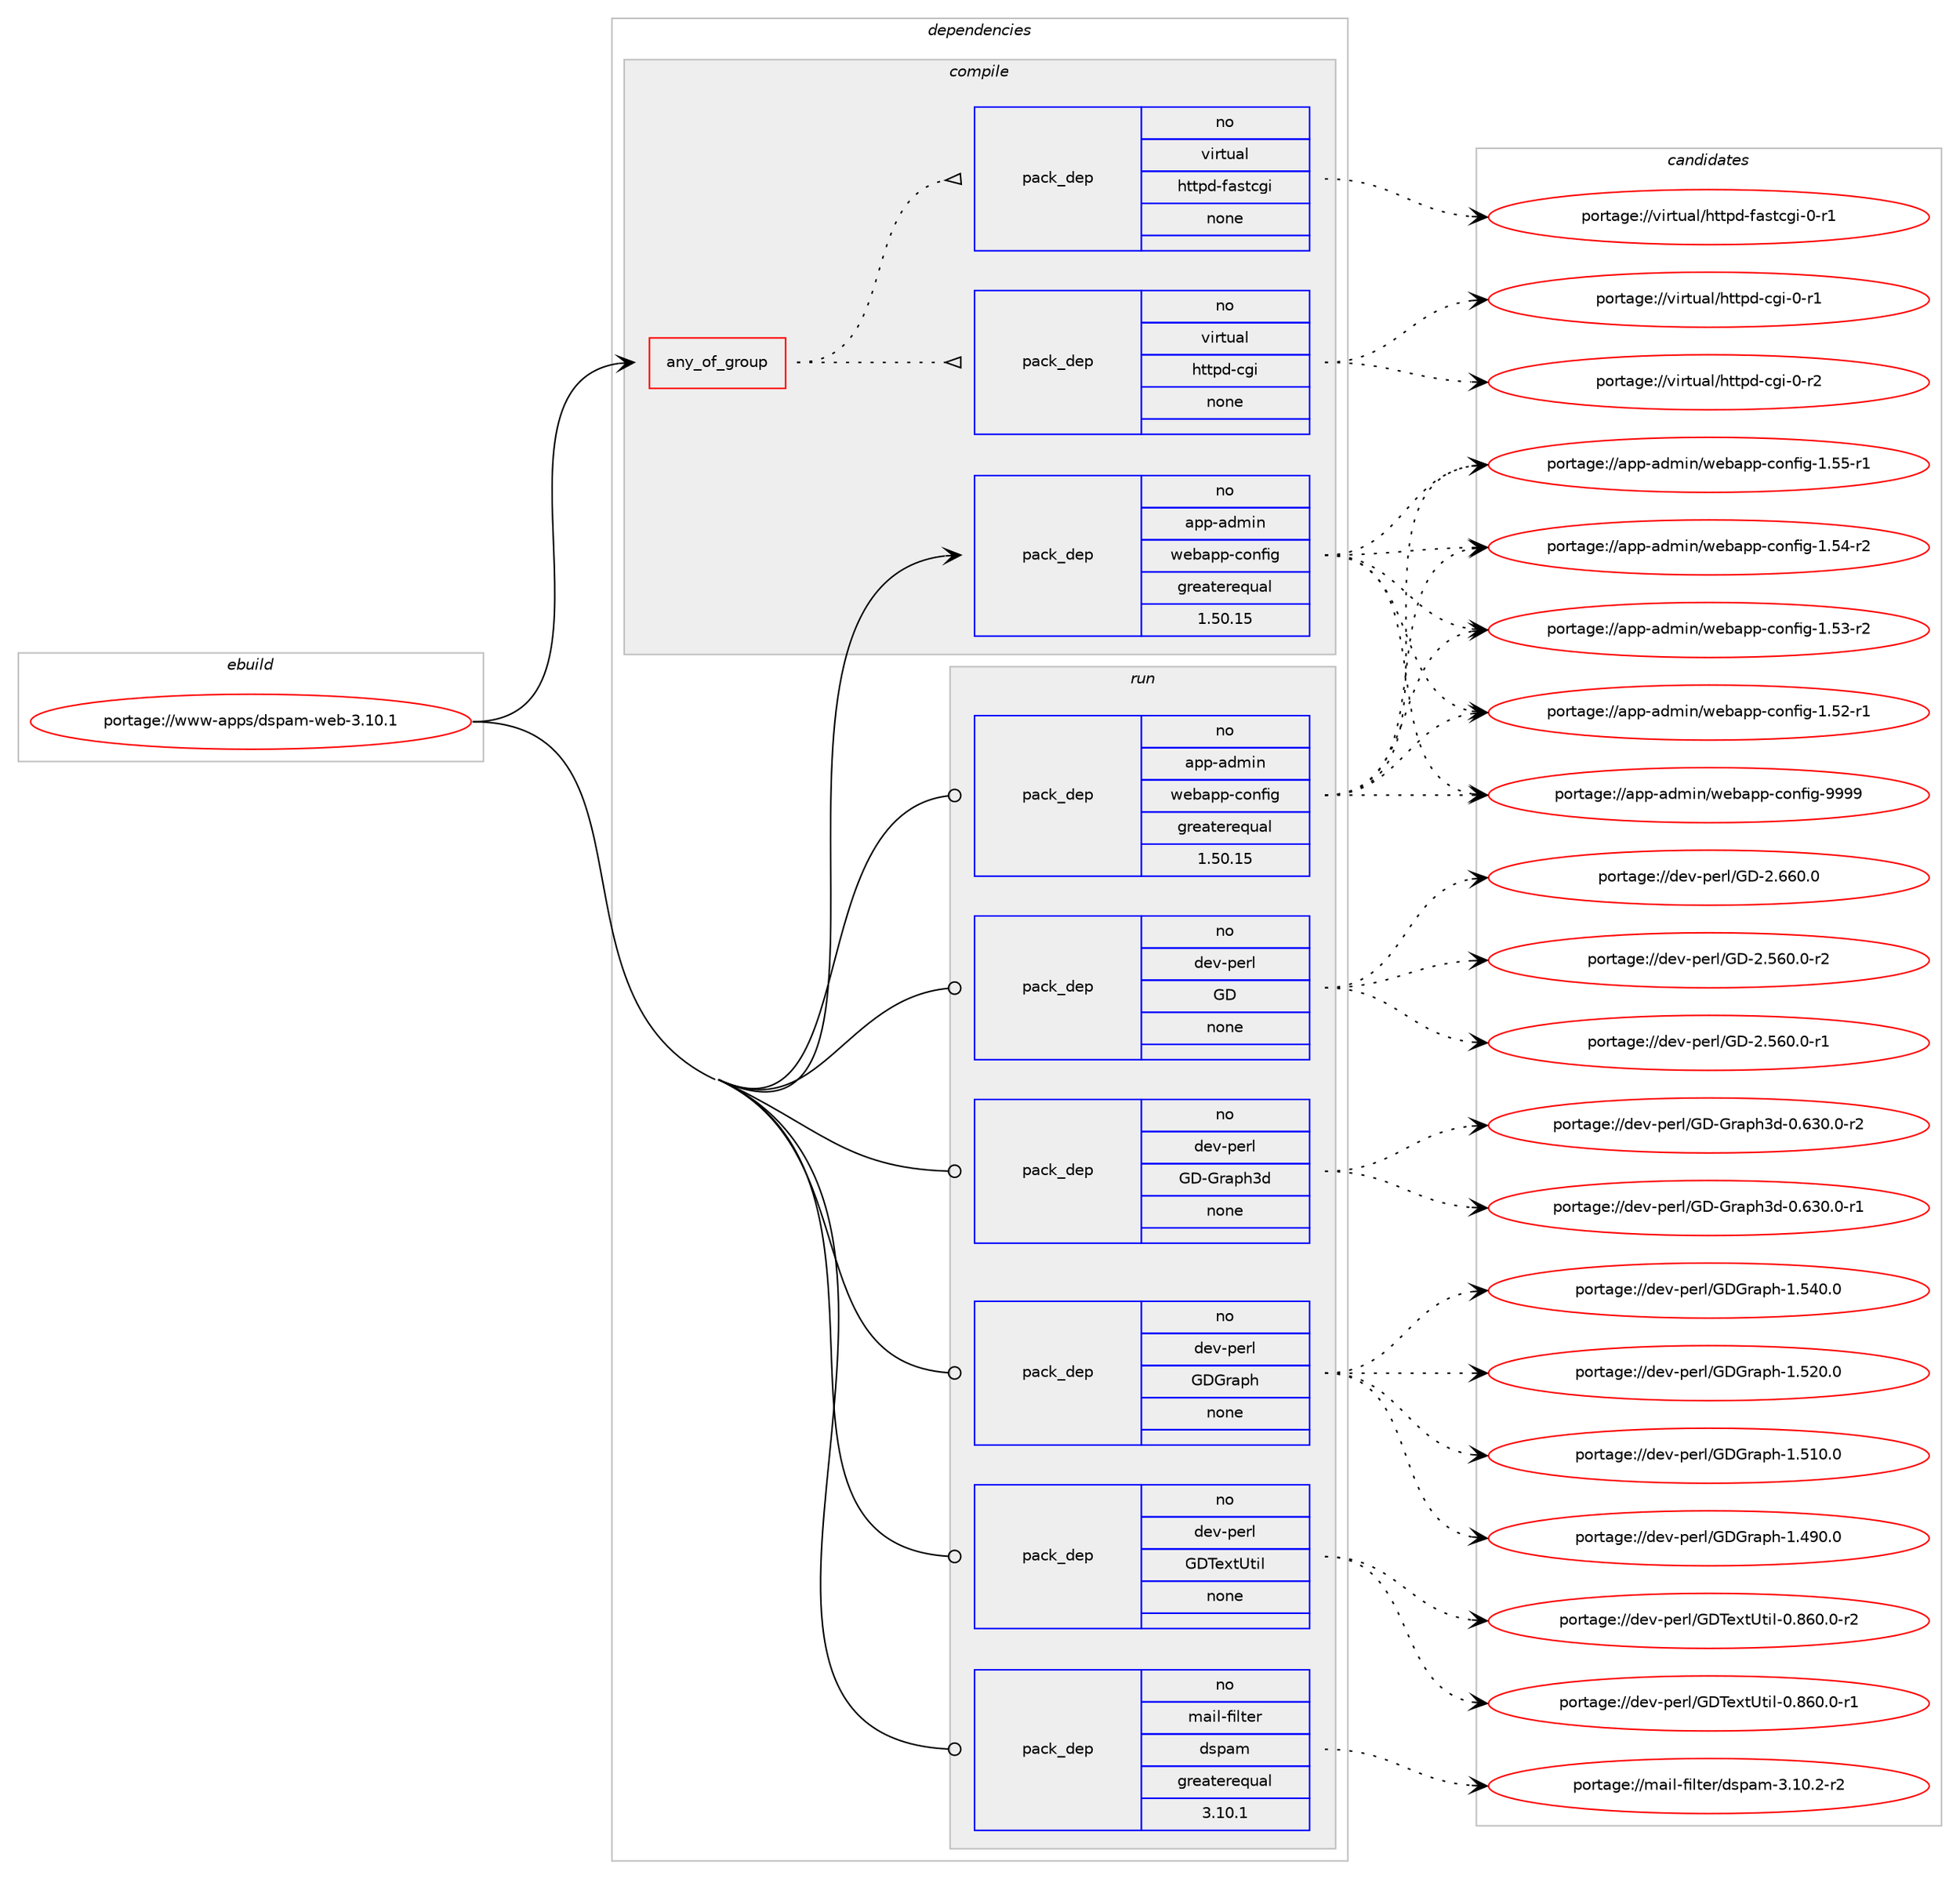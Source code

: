 digraph prolog {

# *************
# Graph options
# *************

newrank=true;
concentrate=true;
compound=true;
graph [rankdir=LR,fontname=Helvetica,fontsize=10,ranksep=1.5];#, ranksep=2.5, nodesep=0.2];
edge  [arrowhead=vee];
node  [fontname=Helvetica,fontsize=10];

# **********
# The ebuild
# **********

subgraph cluster_leftcol {
color=gray;
rank=same;
label=<<i>ebuild</i>>;
id [label="portage://www-apps/dspam-web-3.10.1", color=red, width=4, href="../www-apps/dspam-web-3.10.1.svg"];
}

# ****************
# The dependencies
# ****************

subgraph cluster_midcol {
color=gray;
label=<<i>dependencies</i>>;
subgraph cluster_compile {
fillcolor="#eeeeee";
style=filled;
label=<<i>compile</i>>;
subgraph any583 {
dependency35365 [label=<<TABLE BORDER="0" CELLBORDER="1" CELLSPACING="0" CELLPADDING="4"><TR><TD CELLPADDING="10">any_of_group</TD></TR></TABLE>>, shape=none, color=red];subgraph pack28376 {
dependency35366 [label=<<TABLE BORDER="0" CELLBORDER="1" CELLSPACING="0" CELLPADDING="4" WIDTH="220"><TR><TD ROWSPAN="6" CELLPADDING="30">pack_dep</TD></TR><TR><TD WIDTH="110">no</TD></TR><TR><TD>virtual</TD></TR><TR><TD>httpd-cgi</TD></TR><TR><TD>none</TD></TR><TR><TD></TD></TR></TABLE>>, shape=none, color=blue];
}
dependency35365:e -> dependency35366:w [weight=20,style="dotted",arrowhead="oinv"];
subgraph pack28377 {
dependency35367 [label=<<TABLE BORDER="0" CELLBORDER="1" CELLSPACING="0" CELLPADDING="4" WIDTH="220"><TR><TD ROWSPAN="6" CELLPADDING="30">pack_dep</TD></TR><TR><TD WIDTH="110">no</TD></TR><TR><TD>virtual</TD></TR><TR><TD>httpd-fastcgi</TD></TR><TR><TD>none</TD></TR><TR><TD></TD></TR></TABLE>>, shape=none, color=blue];
}
dependency35365:e -> dependency35367:w [weight=20,style="dotted",arrowhead="oinv"];
}
id:e -> dependency35365:w [weight=20,style="solid",arrowhead="vee"];
subgraph pack28378 {
dependency35368 [label=<<TABLE BORDER="0" CELLBORDER="1" CELLSPACING="0" CELLPADDING="4" WIDTH="220"><TR><TD ROWSPAN="6" CELLPADDING="30">pack_dep</TD></TR><TR><TD WIDTH="110">no</TD></TR><TR><TD>app-admin</TD></TR><TR><TD>webapp-config</TD></TR><TR><TD>greaterequal</TD></TR><TR><TD>1.50.15</TD></TR></TABLE>>, shape=none, color=blue];
}
id:e -> dependency35368:w [weight=20,style="solid",arrowhead="vee"];
}
subgraph cluster_compileandrun {
fillcolor="#eeeeee";
style=filled;
label=<<i>compile and run</i>>;
}
subgraph cluster_run {
fillcolor="#eeeeee";
style=filled;
label=<<i>run</i>>;
subgraph pack28379 {
dependency35369 [label=<<TABLE BORDER="0" CELLBORDER="1" CELLSPACING="0" CELLPADDING="4" WIDTH="220"><TR><TD ROWSPAN="6" CELLPADDING="30">pack_dep</TD></TR><TR><TD WIDTH="110">no</TD></TR><TR><TD>app-admin</TD></TR><TR><TD>webapp-config</TD></TR><TR><TD>greaterequal</TD></TR><TR><TD>1.50.15</TD></TR></TABLE>>, shape=none, color=blue];
}
id:e -> dependency35369:w [weight=20,style="solid",arrowhead="odot"];
subgraph pack28380 {
dependency35370 [label=<<TABLE BORDER="0" CELLBORDER="1" CELLSPACING="0" CELLPADDING="4" WIDTH="220"><TR><TD ROWSPAN="6" CELLPADDING="30">pack_dep</TD></TR><TR><TD WIDTH="110">no</TD></TR><TR><TD>dev-perl</TD></TR><TR><TD>GD</TD></TR><TR><TD>none</TD></TR><TR><TD></TD></TR></TABLE>>, shape=none, color=blue];
}
id:e -> dependency35370:w [weight=20,style="solid",arrowhead="odot"];
subgraph pack28381 {
dependency35371 [label=<<TABLE BORDER="0" CELLBORDER="1" CELLSPACING="0" CELLPADDING="4" WIDTH="220"><TR><TD ROWSPAN="6" CELLPADDING="30">pack_dep</TD></TR><TR><TD WIDTH="110">no</TD></TR><TR><TD>dev-perl</TD></TR><TR><TD>GD-Graph3d</TD></TR><TR><TD>none</TD></TR><TR><TD></TD></TR></TABLE>>, shape=none, color=blue];
}
id:e -> dependency35371:w [weight=20,style="solid",arrowhead="odot"];
subgraph pack28382 {
dependency35372 [label=<<TABLE BORDER="0" CELLBORDER="1" CELLSPACING="0" CELLPADDING="4" WIDTH="220"><TR><TD ROWSPAN="6" CELLPADDING="30">pack_dep</TD></TR><TR><TD WIDTH="110">no</TD></TR><TR><TD>dev-perl</TD></TR><TR><TD>GDGraph</TD></TR><TR><TD>none</TD></TR><TR><TD></TD></TR></TABLE>>, shape=none, color=blue];
}
id:e -> dependency35372:w [weight=20,style="solid",arrowhead="odot"];
subgraph pack28383 {
dependency35373 [label=<<TABLE BORDER="0" CELLBORDER="1" CELLSPACING="0" CELLPADDING="4" WIDTH="220"><TR><TD ROWSPAN="6" CELLPADDING="30">pack_dep</TD></TR><TR><TD WIDTH="110">no</TD></TR><TR><TD>dev-perl</TD></TR><TR><TD>GDTextUtil</TD></TR><TR><TD>none</TD></TR><TR><TD></TD></TR></TABLE>>, shape=none, color=blue];
}
id:e -> dependency35373:w [weight=20,style="solid",arrowhead="odot"];
subgraph pack28384 {
dependency35374 [label=<<TABLE BORDER="0" CELLBORDER="1" CELLSPACING="0" CELLPADDING="4" WIDTH="220"><TR><TD ROWSPAN="6" CELLPADDING="30">pack_dep</TD></TR><TR><TD WIDTH="110">no</TD></TR><TR><TD>mail-filter</TD></TR><TR><TD>dspam</TD></TR><TR><TD>greaterequal</TD></TR><TR><TD>3.10.1</TD></TR></TABLE>>, shape=none, color=blue];
}
id:e -> dependency35374:w [weight=20,style="solid",arrowhead="odot"];
}
}

# **************
# The candidates
# **************

subgraph cluster_choices {
rank=same;
color=gray;
label=<<i>candidates</i>>;

subgraph choice28376 {
color=black;
nodesep=1;
choice1181051141161179710847104116116112100459910310545484511450 [label="portage://virtual/httpd-cgi-0-r2", color=red, width=4,href="../virtual/httpd-cgi-0-r2.svg"];
choice1181051141161179710847104116116112100459910310545484511449 [label="portage://virtual/httpd-cgi-0-r1", color=red, width=4,href="../virtual/httpd-cgi-0-r1.svg"];
dependency35366:e -> choice1181051141161179710847104116116112100459910310545484511450:w [style=dotted,weight="100"];
dependency35366:e -> choice1181051141161179710847104116116112100459910310545484511449:w [style=dotted,weight="100"];
}
subgraph choice28377 {
color=black;
nodesep=1;
choice118105114116117971084710411611611210045102971151169910310545484511449 [label="portage://virtual/httpd-fastcgi-0-r1", color=red, width=4,href="../virtual/httpd-fastcgi-0-r1.svg"];
dependency35367:e -> choice118105114116117971084710411611611210045102971151169910310545484511449:w [style=dotted,weight="100"];
}
subgraph choice28378 {
color=black;
nodesep=1;
choice97112112459710010910511047119101989711211245991111101021051034557575757 [label="portage://app-admin/webapp-config-9999", color=red, width=4,href="../app-admin/webapp-config-9999.svg"];
choice971121124597100109105110471191019897112112459911111010210510345494653534511449 [label="portage://app-admin/webapp-config-1.55-r1", color=red, width=4,href="../app-admin/webapp-config-1.55-r1.svg"];
choice971121124597100109105110471191019897112112459911111010210510345494653524511450 [label="portage://app-admin/webapp-config-1.54-r2", color=red, width=4,href="../app-admin/webapp-config-1.54-r2.svg"];
choice971121124597100109105110471191019897112112459911111010210510345494653514511450 [label="portage://app-admin/webapp-config-1.53-r2", color=red, width=4,href="../app-admin/webapp-config-1.53-r2.svg"];
choice971121124597100109105110471191019897112112459911111010210510345494653504511449 [label="portage://app-admin/webapp-config-1.52-r1", color=red, width=4,href="../app-admin/webapp-config-1.52-r1.svg"];
dependency35368:e -> choice97112112459710010910511047119101989711211245991111101021051034557575757:w [style=dotted,weight="100"];
dependency35368:e -> choice971121124597100109105110471191019897112112459911111010210510345494653534511449:w [style=dotted,weight="100"];
dependency35368:e -> choice971121124597100109105110471191019897112112459911111010210510345494653524511450:w [style=dotted,weight="100"];
dependency35368:e -> choice971121124597100109105110471191019897112112459911111010210510345494653514511450:w [style=dotted,weight="100"];
dependency35368:e -> choice971121124597100109105110471191019897112112459911111010210510345494653504511449:w [style=dotted,weight="100"];
}
subgraph choice28379 {
color=black;
nodesep=1;
choice97112112459710010910511047119101989711211245991111101021051034557575757 [label="portage://app-admin/webapp-config-9999", color=red, width=4,href="../app-admin/webapp-config-9999.svg"];
choice971121124597100109105110471191019897112112459911111010210510345494653534511449 [label="portage://app-admin/webapp-config-1.55-r1", color=red, width=4,href="../app-admin/webapp-config-1.55-r1.svg"];
choice971121124597100109105110471191019897112112459911111010210510345494653524511450 [label="portage://app-admin/webapp-config-1.54-r2", color=red, width=4,href="../app-admin/webapp-config-1.54-r2.svg"];
choice971121124597100109105110471191019897112112459911111010210510345494653514511450 [label="portage://app-admin/webapp-config-1.53-r2", color=red, width=4,href="../app-admin/webapp-config-1.53-r2.svg"];
choice971121124597100109105110471191019897112112459911111010210510345494653504511449 [label="portage://app-admin/webapp-config-1.52-r1", color=red, width=4,href="../app-admin/webapp-config-1.52-r1.svg"];
dependency35369:e -> choice97112112459710010910511047119101989711211245991111101021051034557575757:w [style=dotted,weight="100"];
dependency35369:e -> choice971121124597100109105110471191019897112112459911111010210510345494653534511449:w [style=dotted,weight="100"];
dependency35369:e -> choice971121124597100109105110471191019897112112459911111010210510345494653524511450:w [style=dotted,weight="100"];
dependency35369:e -> choice971121124597100109105110471191019897112112459911111010210510345494653514511450:w [style=dotted,weight="100"];
dependency35369:e -> choice971121124597100109105110471191019897112112459911111010210510345494653504511449:w [style=dotted,weight="100"];
}
subgraph choice28380 {
color=black;
nodesep=1;
choice100101118451121011141084771684550465454484648 [label="portage://dev-perl/GD-2.660.0", color=red, width=4,href="../dev-perl/GD-2.660.0.svg"];
choice1001011184511210111410847716845504653544846484511450 [label="portage://dev-perl/GD-2.560.0-r2", color=red, width=4,href="../dev-perl/GD-2.560.0-r2.svg"];
choice1001011184511210111410847716845504653544846484511449 [label="portage://dev-perl/GD-2.560.0-r1", color=red, width=4,href="../dev-perl/GD-2.560.0-r1.svg"];
dependency35370:e -> choice100101118451121011141084771684550465454484648:w [style=dotted,weight="100"];
dependency35370:e -> choice1001011184511210111410847716845504653544846484511450:w [style=dotted,weight="100"];
dependency35370:e -> choice1001011184511210111410847716845504653544846484511449:w [style=dotted,weight="100"];
}
subgraph choice28381 {
color=black;
nodesep=1;
choice100101118451121011141084771684571114971121045110045484654514846484511450 [label="portage://dev-perl/GD-Graph3d-0.630.0-r2", color=red, width=4,href="../dev-perl/GD-Graph3d-0.630.0-r2.svg"];
choice100101118451121011141084771684571114971121045110045484654514846484511449 [label="portage://dev-perl/GD-Graph3d-0.630.0-r1", color=red, width=4,href="../dev-perl/GD-Graph3d-0.630.0-r1.svg"];
dependency35371:e -> choice100101118451121011141084771684571114971121045110045484654514846484511450:w [style=dotted,weight="100"];
dependency35371:e -> choice100101118451121011141084771684571114971121045110045484654514846484511449:w [style=dotted,weight="100"];
}
subgraph choice28382 {
color=black;
nodesep=1;
choice1001011184511210111410847716871114971121044549465352484648 [label="portage://dev-perl/GDGraph-1.540.0", color=red, width=4,href="../dev-perl/GDGraph-1.540.0.svg"];
choice1001011184511210111410847716871114971121044549465350484648 [label="portage://dev-perl/GDGraph-1.520.0", color=red, width=4,href="../dev-perl/GDGraph-1.520.0.svg"];
choice1001011184511210111410847716871114971121044549465349484648 [label="portage://dev-perl/GDGraph-1.510.0", color=red, width=4,href="../dev-perl/GDGraph-1.510.0.svg"];
choice1001011184511210111410847716871114971121044549465257484648 [label="portage://dev-perl/GDGraph-1.490.0", color=red, width=4,href="../dev-perl/GDGraph-1.490.0.svg"];
dependency35372:e -> choice1001011184511210111410847716871114971121044549465352484648:w [style=dotted,weight="100"];
dependency35372:e -> choice1001011184511210111410847716871114971121044549465350484648:w [style=dotted,weight="100"];
dependency35372:e -> choice1001011184511210111410847716871114971121044549465349484648:w [style=dotted,weight="100"];
dependency35372:e -> choice1001011184511210111410847716871114971121044549465257484648:w [style=dotted,weight="100"];
}
subgraph choice28383 {
color=black;
nodesep=1;
choice10010111845112101114108477168841011201168511610510845484656544846484511450 [label="portage://dev-perl/GDTextUtil-0.860.0-r2", color=red, width=4,href="../dev-perl/GDTextUtil-0.860.0-r2.svg"];
choice10010111845112101114108477168841011201168511610510845484656544846484511449 [label="portage://dev-perl/GDTextUtil-0.860.0-r1", color=red, width=4,href="../dev-perl/GDTextUtil-0.860.0-r1.svg"];
dependency35373:e -> choice10010111845112101114108477168841011201168511610510845484656544846484511450:w [style=dotted,weight="100"];
dependency35373:e -> choice10010111845112101114108477168841011201168511610510845484656544846484511449:w [style=dotted,weight="100"];
}
subgraph choice28384 {
color=black;
nodesep=1;
choice10997105108451021051081161011144710011511297109455146494846504511450 [label="portage://mail-filter/dspam-3.10.2-r2", color=red, width=4,href="../mail-filter/dspam-3.10.2-r2.svg"];
dependency35374:e -> choice10997105108451021051081161011144710011511297109455146494846504511450:w [style=dotted,weight="100"];
}
}

}
